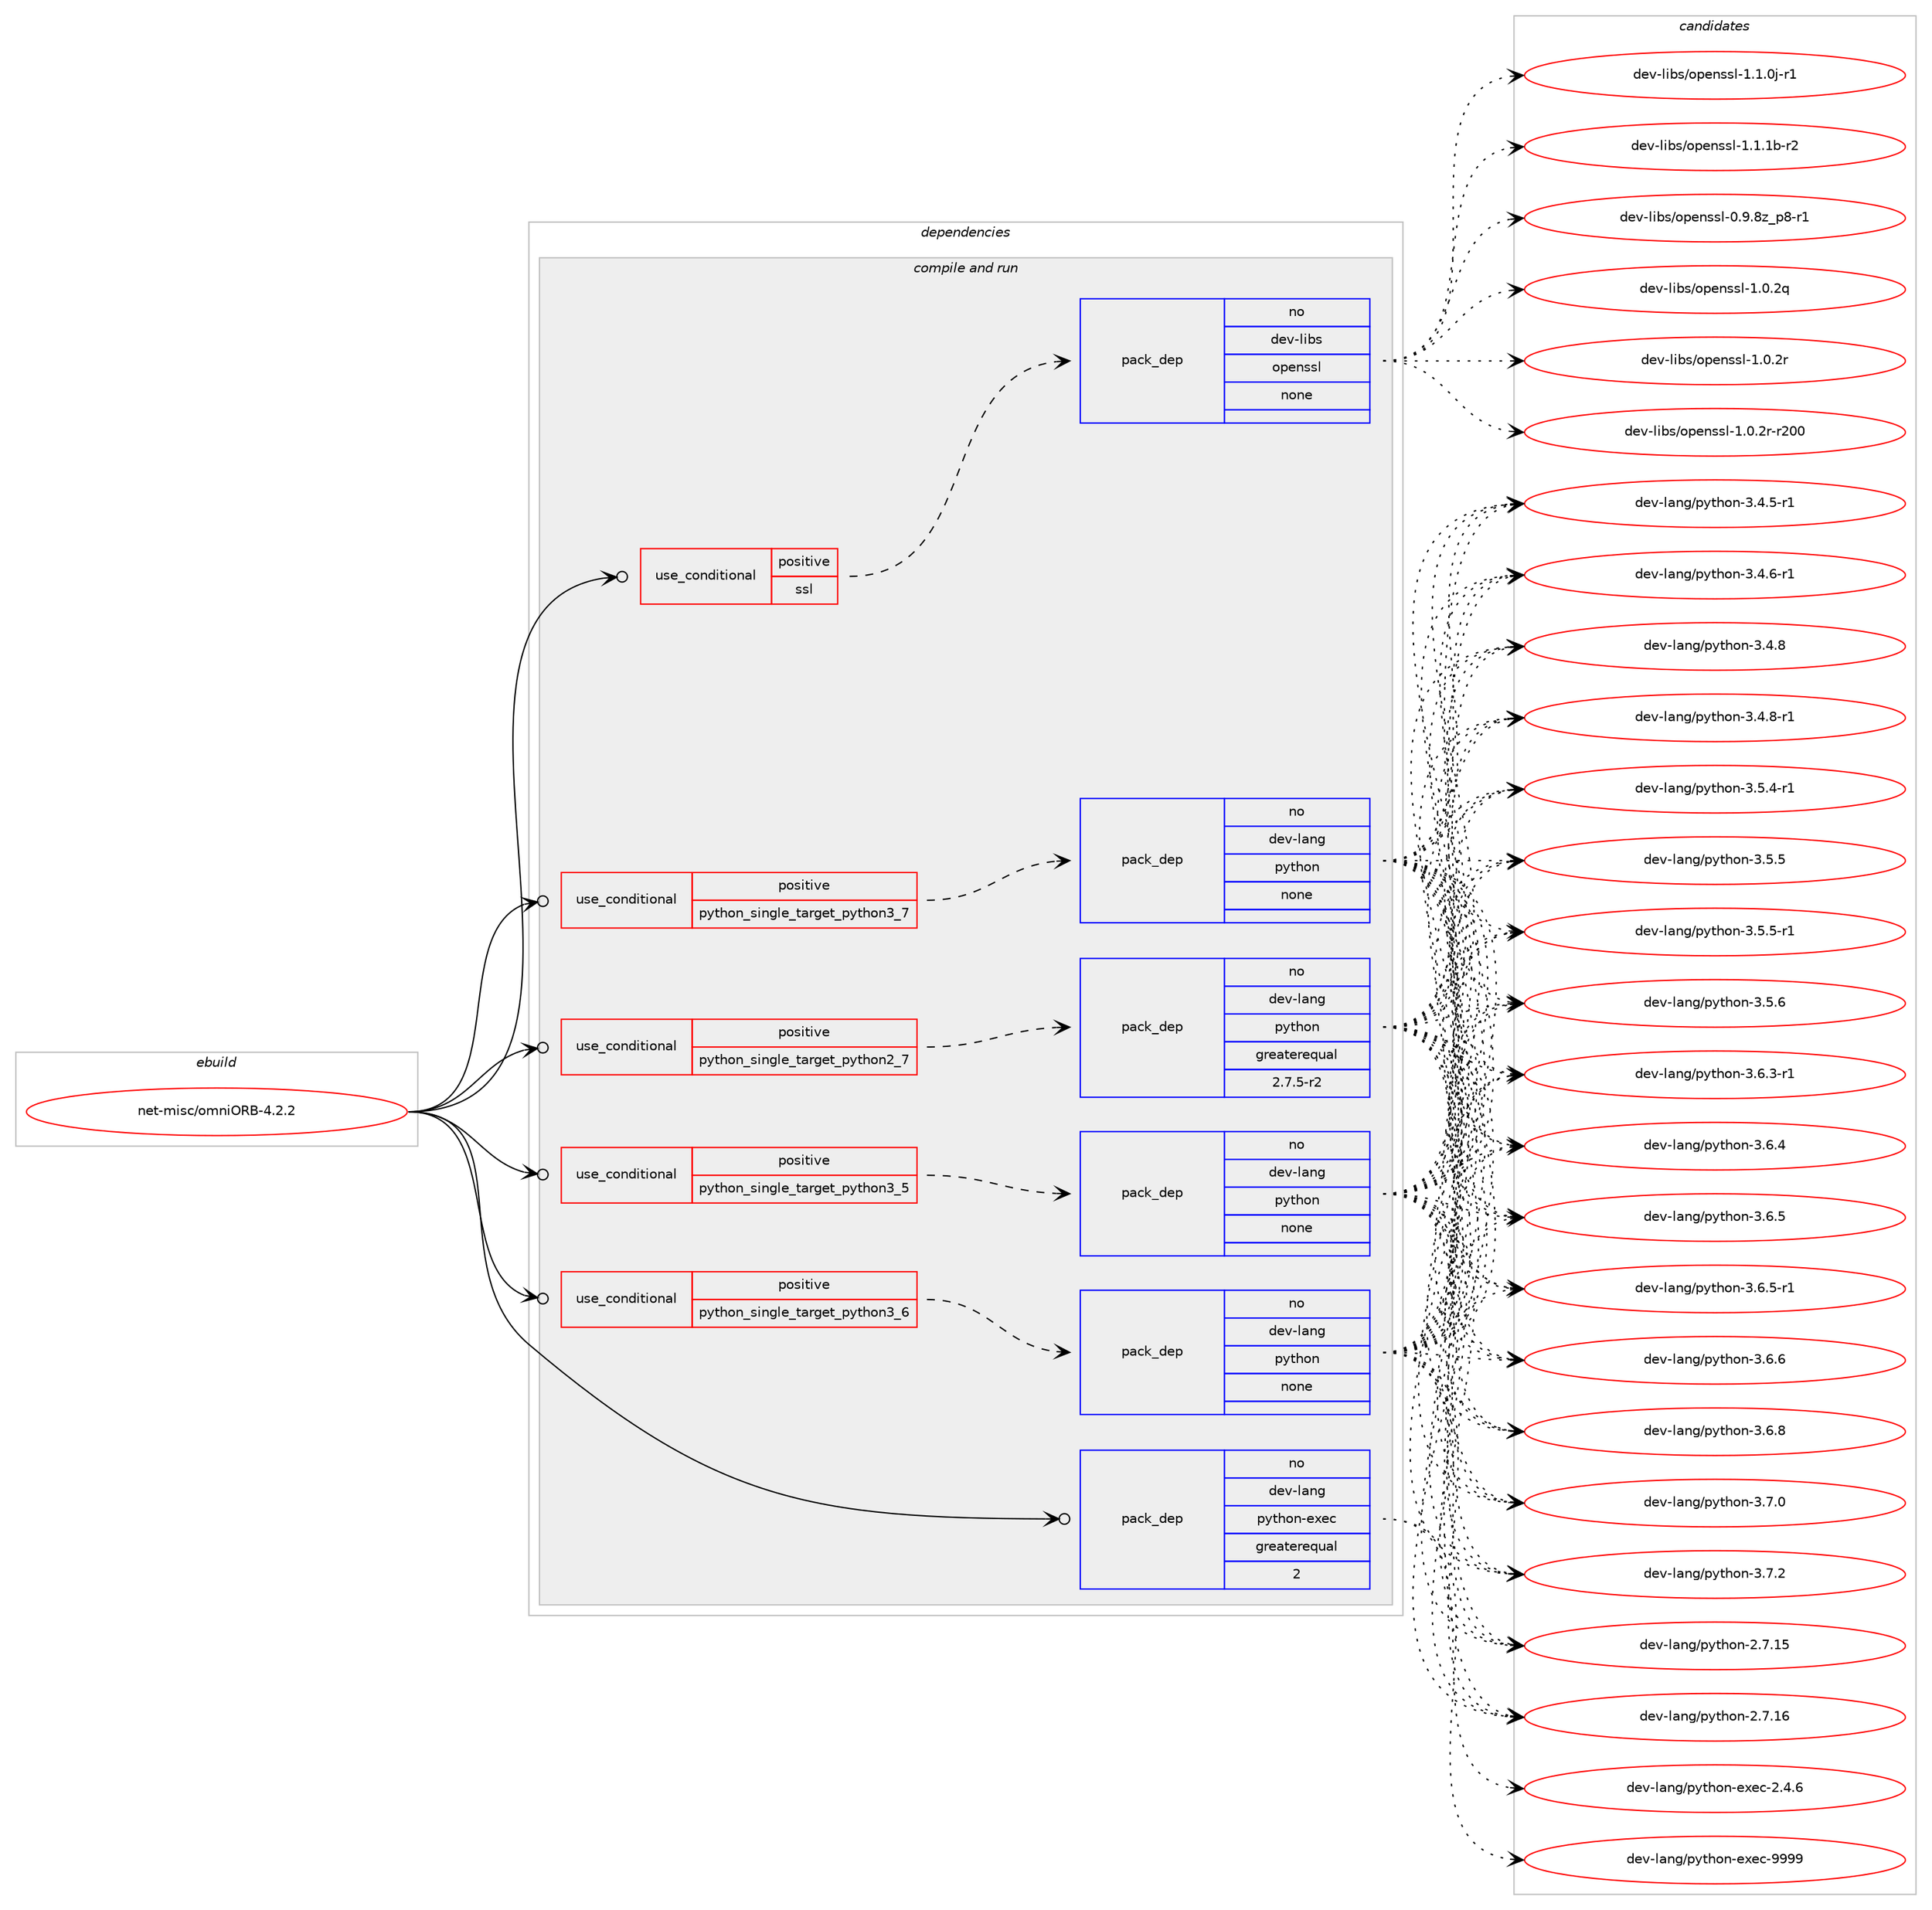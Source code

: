 digraph prolog {

# *************
# Graph options
# *************

newrank=true;
concentrate=true;
compound=true;
graph [rankdir=LR,fontname=Helvetica,fontsize=10,ranksep=1.5];#, ranksep=2.5, nodesep=0.2];
edge  [arrowhead=vee];
node  [fontname=Helvetica,fontsize=10];

# **********
# The ebuild
# **********

subgraph cluster_leftcol {
color=gray;
rank=same;
label=<<i>ebuild</i>>;
id [label="net-misc/omniORB-4.2.2", color=red, width=4, href="../net-misc/omniORB-4.2.2.svg"];
}

# ****************
# The dependencies
# ****************

subgraph cluster_midcol {
color=gray;
label=<<i>dependencies</i>>;
subgraph cluster_compile {
fillcolor="#eeeeee";
style=filled;
label=<<i>compile</i>>;
}
subgraph cluster_compileandrun {
fillcolor="#eeeeee";
style=filled;
label=<<i>compile and run</i>>;
subgraph cond448877 {
dependency1670376 [label=<<TABLE BORDER="0" CELLBORDER="1" CELLSPACING="0" CELLPADDING="4"><TR><TD ROWSPAN="3" CELLPADDING="10">use_conditional</TD></TR><TR><TD>positive</TD></TR><TR><TD>python_single_target_python2_7</TD></TR></TABLE>>, shape=none, color=red];
subgraph pack1194305 {
dependency1670377 [label=<<TABLE BORDER="0" CELLBORDER="1" CELLSPACING="0" CELLPADDING="4" WIDTH="220"><TR><TD ROWSPAN="6" CELLPADDING="30">pack_dep</TD></TR><TR><TD WIDTH="110">no</TD></TR><TR><TD>dev-lang</TD></TR><TR><TD>python</TD></TR><TR><TD>greaterequal</TD></TR><TR><TD>2.7.5-r2</TD></TR></TABLE>>, shape=none, color=blue];
}
dependency1670376:e -> dependency1670377:w [weight=20,style="dashed",arrowhead="vee"];
}
id:e -> dependency1670376:w [weight=20,style="solid",arrowhead="odotvee"];
subgraph cond448878 {
dependency1670378 [label=<<TABLE BORDER="0" CELLBORDER="1" CELLSPACING="0" CELLPADDING="4"><TR><TD ROWSPAN="3" CELLPADDING="10">use_conditional</TD></TR><TR><TD>positive</TD></TR><TR><TD>python_single_target_python3_5</TD></TR></TABLE>>, shape=none, color=red];
subgraph pack1194306 {
dependency1670379 [label=<<TABLE BORDER="0" CELLBORDER="1" CELLSPACING="0" CELLPADDING="4" WIDTH="220"><TR><TD ROWSPAN="6" CELLPADDING="30">pack_dep</TD></TR><TR><TD WIDTH="110">no</TD></TR><TR><TD>dev-lang</TD></TR><TR><TD>python</TD></TR><TR><TD>none</TD></TR><TR><TD></TD></TR></TABLE>>, shape=none, color=blue];
}
dependency1670378:e -> dependency1670379:w [weight=20,style="dashed",arrowhead="vee"];
}
id:e -> dependency1670378:w [weight=20,style="solid",arrowhead="odotvee"];
subgraph cond448879 {
dependency1670380 [label=<<TABLE BORDER="0" CELLBORDER="1" CELLSPACING="0" CELLPADDING="4"><TR><TD ROWSPAN="3" CELLPADDING="10">use_conditional</TD></TR><TR><TD>positive</TD></TR><TR><TD>python_single_target_python3_6</TD></TR></TABLE>>, shape=none, color=red];
subgraph pack1194307 {
dependency1670381 [label=<<TABLE BORDER="0" CELLBORDER="1" CELLSPACING="0" CELLPADDING="4" WIDTH="220"><TR><TD ROWSPAN="6" CELLPADDING="30">pack_dep</TD></TR><TR><TD WIDTH="110">no</TD></TR><TR><TD>dev-lang</TD></TR><TR><TD>python</TD></TR><TR><TD>none</TD></TR><TR><TD></TD></TR></TABLE>>, shape=none, color=blue];
}
dependency1670380:e -> dependency1670381:w [weight=20,style="dashed",arrowhead="vee"];
}
id:e -> dependency1670380:w [weight=20,style="solid",arrowhead="odotvee"];
subgraph cond448880 {
dependency1670382 [label=<<TABLE BORDER="0" CELLBORDER="1" CELLSPACING="0" CELLPADDING="4"><TR><TD ROWSPAN="3" CELLPADDING="10">use_conditional</TD></TR><TR><TD>positive</TD></TR><TR><TD>python_single_target_python3_7</TD></TR></TABLE>>, shape=none, color=red];
subgraph pack1194308 {
dependency1670383 [label=<<TABLE BORDER="0" CELLBORDER="1" CELLSPACING="0" CELLPADDING="4" WIDTH="220"><TR><TD ROWSPAN="6" CELLPADDING="30">pack_dep</TD></TR><TR><TD WIDTH="110">no</TD></TR><TR><TD>dev-lang</TD></TR><TR><TD>python</TD></TR><TR><TD>none</TD></TR><TR><TD></TD></TR></TABLE>>, shape=none, color=blue];
}
dependency1670382:e -> dependency1670383:w [weight=20,style="dashed",arrowhead="vee"];
}
id:e -> dependency1670382:w [weight=20,style="solid",arrowhead="odotvee"];
subgraph cond448881 {
dependency1670384 [label=<<TABLE BORDER="0" CELLBORDER="1" CELLSPACING="0" CELLPADDING="4"><TR><TD ROWSPAN="3" CELLPADDING="10">use_conditional</TD></TR><TR><TD>positive</TD></TR><TR><TD>ssl</TD></TR></TABLE>>, shape=none, color=red];
subgraph pack1194309 {
dependency1670385 [label=<<TABLE BORDER="0" CELLBORDER="1" CELLSPACING="0" CELLPADDING="4" WIDTH="220"><TR><TD ROWSPAN="6" CELLPADDING="30">pack_dep</TD></TR><TR><TD WIDTH="110">no</TD></TR><TR><TD>dev-libs</TD></TR><TR><TD>openssl</TD></TR><TR><TD>none</TD></TR><TR><TD></TD></TR></TABLE>>, shape=none, color=blue];
}
dependency1670384:e -> dependency1670385:w [weight=20,style="dashed",arrowhead="vee"];
}
id:e -> dependency1670384:w [weight=20,style="solid",arrowhead="odotvee"];
subgraph pack1194310 {
dependency1670386 [label=<<TABLE BORDER="0" CELLBORDER="1" CELLSPACING="0" CELLPADDING="4" WIDTH="220"><TR><TD ROWSPAN="6" CELLPADDING="30">pack_dep</TD></TR><TR><TD WIDTH="110">no</TD></TR><TR><TD>dev-lang</TD></TR><TR><TD>python-exec</TD></TR><TR><TD>greaterequal</TD></TR><TR><TD>2</TD></TR></TABLE>>, shape=none, color=blue];
}
id:e -> dependency1670386:w [weight=20,style="solid",arrowhead="odotvee"];
}
subgraph cluster_run {
fillcolor="#eeeeee";
style=filled;
label=<<i>run</i>>;
}
}

# **************
# The candidates
# **************

subgraph cluster_choices {
rank=same;
color=gray;
label=<<i>candidates</i>>;

subgraph choice1194305 {
color=black;
nodesep=1;
choice10010111845108971101034711212111610411111045504655464953 [label="dev-lang/python-2.7.15", color=red, width=4,href="../dev-lang/python-2.7.15.svg"];
choice10010111845108971101034711212111610411111045504655464954 [label="dev-lang/python-2.7.16", color=red, width=4,href="../dev-lang/python-2.7.16.svg"];
choice1001011184510897110103471121211161041111104551465246534511449 [label="dev-lang/python-3.4.5-r1", color=red, width=4,href="../dev-lang/python-3.4.5-r1.svg"];
choice1001011184510897110103471121211161041111104551465246544511449 [label="dev-lang/python-3.4.6-r1", color=red, width=4,href="../dev-lang/python-3.4.6-r1.svg"];
choice100101118451089711010347112121116104111110455146524656 [label="dev-lang/python-3.4.8", color=red, width=4,href="../dev-lang/python-3.4.8.svg"];
choice1001011184510897110103471121211161041111104551465246564511449 [label="dev-lang/python-3.4.8-r1", color=red, width=4,href="../dev-lang/python-3.4.8-r1.svg"];
choice1001011184510897110103471121211161041111104551465346524511449 [label="dev-lang/python-3.5.4-r1", color=red, width=4,href="../dev-lang/python-3.5.4-r1.svg"];
choice100101118451089711010347112121116104111110455146534653 [label="dev-lang/python-3.5.5", color=red, width=4,href="../dev-lang/python-3.5.5.svg"];
choice1001011184510897110103471121211161041111104551465346534511449 [label="dev-lang/python-3.5.5-r1", color=red, width=4,href="../dev-lang/python-3.5.5-r1.svg"];
choice100101118451089711010347112121116104111110455146534654 [label="dev-lang/python-3.5.6", color=red, width=4,href="../dev-lang/python-3.5.6.svg"];
choice1001011184510897110103471121211161041111104551465446514511449 [label="dev-lang/python-3.6.3-r1", color=red, width=4,href="../dev-lang/python-3.6.3-r1.svg"];
choice100101118451089711010347112121116104111110455146544652 [label="dev-lang/python-3.6.4", color=red, width=4,href="../dev-lang/python-3.6.4.svg"];
choice100101118451089711010347112121116104111110455146544653 [label="dev-lang/python-3.6.5", color=red, width=4,href="../dev-lang/python-3.6.5.svg"];
choice1001011184510897110103471121211161041111104551465446534511449 [label="dev-lang/python-3.6.5-r1", color=red, width=4,href="../dev-lang/python-3.6.5-r1.svg"];
choice100101118451089711010347112121116104111110455146544654 [label="dev-lang/python-3.6.6", color=red, width=4,href="../dev-lang/python-3.6.6.svg"];
choice100101118451089711010347112121116104111110455146544656 [label="dev-lang/python-3.6.8", color=red, width=4,href="../dev-lang/python-3.6.8.svg"];
choice100101118451089711010347112121116104111110455146554648 [label="dev-lang/python-3.7.0", color=red, width=4,href="../dev-lang/python-3.7.0.svg"];
choice100101118451089711010347112121116104111110455146554650 [label="dev-lang/python-3.7.2", color=red, width=4,href="../dev-lang/python-3.7.2.svg"];
dependency1670377:e -> choice10010111845108971101034711212111610411111045504655464953:w [style=dotted,weight="100"];
dependency1670377:e -> choice10010111845108971101034711212111610411111045504655464954:w [style=dotted,weight="100"];
dependency1670377:e -> choice1001011184510897110103471121211161041111104551465246534511449:w [style=dotted,weight="100"];
dependency1670377:e -> choice1001011184510897110103471121211161041111104551465246544511449:w [style=dotted,weight="100"];
dependency1670377:e -> choice100101118451089711010347112121116104111110455146524656:w [style=dotted,weight="100"];
dependency1670377:e -> choice1001011184510897110103471121211161041111104551465246564511449:w [style=dotted,weight="100"];
dependency1670377:e -> choice1001011184510897110103471121211161041111104551465346524511449:w [style=dotted,weight="100"];
dependency1670377:e -> choice100101118451089711010347112121116104111110455146534653:w [style=dotted,weight="100"];
dependency1670377:e -> choice1001011184510897110103471121211161041111104551465346534511449:w [style=dotted,weight="100"];
dependency1670377:e -> choice100101118451089711010347112121116104111110455146534654:w [style=dotted,weight="100"];
dependency1670377:e -> choice1001011184510897110103471121211161041111104551465446514511449:w [style=dotted,weight="100"];
dependency1670377:e -> choice100101118451089711010347112121116104111110455146544652:w [style=dotted,weight="100"];
dependency1670377:e -> choice100101118451089711010347112121116104111110455146544653:w [style=dotted,weight="100"];
dependency1670377:e -> choice1001011184510897110103471121211161041111104551465446534511449:w [style=dotted,weight="100"];
dependency1670377:e -> choice100101118451089711010347112121116104111110455146544654:w [style=dotted,weight="100"];
dependency1670377:e -> choice100101118451089711010347112121116104111110455146544656:w [style=dotted,weight="100"];
dependency1670377:e -> choice100101118451089711010347112121116104111110455146554648:w [style=dotted,weight="100"];
dependency1670377:e -> choice100101118451089711010347112121116104111110455146554650:w [style=dotted,weight="100"];
}
subgraph choice1194306 {
color=black;
nodesep=1;
choice10010111845108971101034711212111610411111045504655464953 [label="dev-lang/python-2.7.15", color=red, width=4,href="../dev-lang/python-2.7.15.svg"];
choice10010111845108971101034711212111610411111045504655464954 [label="dev-lang/python-2.7.16", color=red, width=4,href="../dev-lang/python-2.7.16.svg"];
choice1001011184510897110103471121211161041111104551465246534511449 [label="dev-lang/python-3.4.5-r1", color=red, width=4,href="../dev-lang/python-3.4.5-r1.svg"];
choice1001011184510897110103471121211161041111104551465246544511449 [label="dev-lang/python-3.4.6-r1", color=red, width=4,href="../dev-lang/python-3.4.6-r1.svg"];
choice100101118451089711010347112121116104111110455146524656 [label="dev-lang/python-3.4.8", color=red, width=4,href="../dev-lang/python-3.4.8.svg"];
choice1001011184510897110103471121211161041111104551465246564511449 [label="dev-lang/python-3.4.8-r1", color=red, width=4,href="../dev-lang/python-3.4.8-r1.svg"];
choice1001011184510897110103471121211161041111104551465346524511449 [label="dev-lang/python-3.5.4-r1", color=red, width=4,href="../dev-lang/python-3.5.4-r1.svg"];
choice100101118451089711010347112121116104111110455146534653 [label="dev-lang/python-3.5.5", color=red, width=4,href="../dev-lang/python-3.5.5.svg"];
choice1001011184510897110103471121211161041111104551465346534511449 [label="dev-lang/python-3.5.5-r1", color=red, width=4,href="../dev-lang/python-3.5.5-r1.svg"];
choice100101118451089711010347112121116104111110455146534654 [label="dev-lang/python-3.5.6", color=red, width=4,href="../dev-lang/python-3.5.6.svg"];
choice1001011184510897110103471121211161041111104551465446514511449 [label="dev-lang/python-3.6.3-r1", color=red, width=4,href="../dev-lang/python-3.6.3-r1.svg"];
choice100101118451089711010347112121116104111110455146544652 [label="dev-lang/python-3.6.4", color=red, width=4,href="../dev-lang/python-3.6.4.svg"];
choice100101118451089711010347112121116104111110455146544653 [label="dev-lang/python-3.6.5", color=red, width=4,href="../dev-lang/python-3.6.5.svg"];
choice1001011184510897110103471121211161041111104551465446534511449 [label="dev-lang/python-3.6.5-r1", color=red, width=4,href="../dev-lang/python-3.6.5-r1.svg"];
choice100101118451089711010347112121116104111110455146544654 [label="dev-lang/python-3.6.6", color=red, width=4,href="../dev-lang/python-3.6.6.svg"];
choice100101118451089711010347112121116104111110455146544656 [label="dev-lang/python-3.6.8", color=red, width=4,href="../dev-lang/python-3.6.8.svg"];
choice100101118451089711010347112121116104111110455146554648 [label="dev-lang/python-3.7.0", color=red, width=4,href="../dev-lang/python-3.7.0.svg"];
choice100101118451089711010347112121116104111110455146554650 [label="dev-lang/python-3.7.2", color=red, width=4,href="../dev-lang/python-3.7.2.svg"];
dependency1670379:e -> choice10010111845108971101034711212111610411111045504655464953:w [style=dotted,weight="100"];
dependency1670379:e -> choice10010111845108971101034711212111610411111045504655464954:w [style=dotted,weight="100"];
dependency1670379:e -> choice1001011184510897110103471121211161041111104551465246534511449:w [style=dotted,weight="100"];
dependency1670379:e -> choice1001011184510897110103471121211161041111104551465246544511449:w [style=dotted,weight="100"];
dependency1670379:e -> choice100101118451089711010347112121116104111110455146524656:w [style=dotted,weight="100"];
dependency1670379:e -> choice1001011184510897110103471121211161041111104551465246564511449:w [style=dotted,weight="100"];
dependency1670379:e -> choice1001011184510897110103471121211161041111104551465346524511449:w [style=dotted,weight="100"];
dependency1670379:e -> choice100101118451089711010347112121116104111110455146534653:w [style=dotted,weight="100"];
dependency1670379:e -> choice1001011184510897110103471121211161041111104551465346534511449:w [style=dotted,weight="100"];
dependency1670379:e -> choice100101118451089711010347112121116104111110455146534654:w [style=dotted,weight="100"];
dependency1670379:e -> choice1001011184510897110103471121211161041111104551465446514511449:w [style=dotted,weight="100"];
dependency1670379:e -> choice100101118451089711010347112121116104111110455146544652:w [style=dotted,weight="100"];
dependency1670379:e -> choice100101118451089711010347112121116104111110455146544653:w [style=dotted,weight="100"];
dependency1670379:e -> choice1001011184510897110103471121211161041111104551465446534511449:w [style=dotted,weight="100"];
dependency1670379:e -> choice100101118451089711010347112121116104111110455146544654:w [style=dotted,weight="100"];
dependency1670379:e -> choice100101118451089711010347112121116104111110455146544656:w [style=dotted,weight="100"];
dependency1670379:e -> choice100101118451089711010347112121116104111110455146554648:w [style=dotted,weight="100"];
dependency1670379:e -> choice100101118451089711010347112121116104111110455146554650:w [style=dotted,weight="100"];
}
subgraph choice1194307 {
color=black;
nodesep=1;
choice10010111845108971101034711212111610411111045504655464953 [label="dev-lang/python-2.7.15", color=red, width=4,href="../dev-lang/python-2.7.15.svg"];
choice10010111845108971101034711212111610411111045504655464954 [label="dev-lang/python-2.7.16", color=red, width=4,href="../dev-lang/python-2.7.16.svg"];
choice1001011184510897110103471121211161041111104551465246534511449 [label="dev-lang/python-3.4.5-r1", color=red, width=4,href="../dev-lang/python-3.4.5-r1.svg"];
choice1001011184510897110103471121211161041111104551465246544511449 [label="dev-lang/python-3.4.6-r1", color=red, width=4,href="../dev-lang/python-3.4.6-r1.svg"];
choice100101118451089711010347112121116104111110455146524656 [label="dev-lang/python-3.4.8", color=red, width=4,href="../dev-lang/python-3.4.8.svg"];
choice1001011184510897110103471121211161041111104551465246564511449 [label="dev-lang/python-3.4.8-r1", color=red, width=4,href="../dev-lang/python-3.4.8-r1.svg"];
choice1001011184510897110103471121211161041111104551465346524511449 [label="dev-lang/python-3.5.4-r1", color=red, width=4,href="../dev-lang/python-3.5.4-r1.svg"];
choice100101118451089711010347112121116104111110455146534653 [label="dev-lang/python-3.5.5", color=red, width=4,href="../dev-lang/python-3.5.5.svg"];
choice1001011184510897110103471121211161041111104551465346534511449 [label="dev-lang/python-3.5.5-r1", color=red, width=4,href="../dev-lang/python-3.5.5-r1.svg"];
choice100101118451089711010347112121116104111110455146534654 [label="dev-lang/python-3.5.6", color=red, width=4,href="../dev-lang/python-3.5.6.svg"];
choice1001011184510897110103471121211161041111104551465446514511449 [label="dev-lang/python-3.6.3-r1", color=red, width=4,href="../dev-lang/python-3.6.3-r1.svg"];
choice100101118451089711010347112121116104111110455146544652 [label="dev-lang/python-3.6.4", color=red, width=4,href="../dev-lang/python-3.6.4.svg"];
choice100101118451089711010347112121116104111110455146544653 [label="dev-lang/python-3.6.5", color=red, width=4,href="../dev-lang/python-3.6.5.svg"];
choice1001011184510897110103471121211161041111104551465446534511449 [label="dev-lang/python-3.6.5-r1", color=red, width=4,href="../dev-lang/python-3.6.5-r1.svg"];
choice100101118451089711010347112121116104111110455146544654 [label="dev-lang/python-3.6.6", color=red, width=4,href="../dev-lang/python-3.6.6.svg"];
choice100101118451089711010347112121116104111110455146544656 [label="dev-lang/python-3.6.8", color=red, width=4,href="../dev-lang/python-3.6.8.svg"];
choice100101118451089711010347112121116104111110455146554648 [label="dev-lang/python-3.7.0", color=red, width=4,href="../dev-lang/python-3.7.0.svg"];
choice100101118451089711010347112121116104111110455146554650 [label="dev-lang/python-3.7.2", color=red, width=4,href="../dev-lang/python-3.7.2.svg"];
dependency1670381:e -> choice10010111845108971101034711212111610411111045504655464953:w [style=dotted,weight="100"];
dependency1670381:e -> choice10010111845108971101034711212111610411111045504655464954:w [style=dotted,weight="100"];
dependency1670381:e -> choice1001011184510897110103471121211161041111104551465246534511449:w [style=dotted,weight="100"];
dependency1670381:e -> choice1001011184510897110103471121211161041111104551465246544511449:w [style=dotted,weight="100"];
dependency1670381:e -> choice100101118451089711010347112121116104111110455146524656:w [style=dotted,weight="100"];
dependency1670381:e -> choice1001011184510897110103471121211161041111104551465246564511449:w [style=dotted,weight="100"];
dependency1670381:e -> choice1001011184510897110103471121211161041111104551465346524511449:w [style=dotted,weight="100"];
dependency1670381:e -> choice100101118451089711010347112121116104111110455146534653:w [style=dotted,weight="100"];
dependency1670381:e -> choice1001011184510897110103471121211161041111104551465346534511449:w [style=dotted,weight="100"];
dependency1670381:e -> choice100101118451089711010347112121116104111110455146534654:w [style=dotted,weight="100"];
dependency1670381:e -> choice1001011184510897110103471121211161041111104551465446514511449:w [style=dotted,weight="100"];
dependency1670381:e -> choice100101118451089711010347112121116104111110455146544652:w [style=dotted,weight="100"];
dependency1670381:e -> choice100101118451089711010347112121116104111110455146544653:w [style=dotted,weight="100"];
dependency1670381:e -> choice1001011184510897110103471121211161041111104551465446534511449:w [style=dotted,weight="100"];
dependency1670381:e -> choice100101118451089711010347112121116104111110455146544654:w [style=dotted,weight="100"];
dependency1670381:e -> choice100101118451089711010347112121116104111110455146544656:w [style=dotted,weight="100"];
dependency1670381:e -> choice100101118451089711010347112121116104111110455146554648:w [style=dotted,weight="100"];
dependency1670381:e -> choice100101118451089711010347112121116104111110455146554650:w [style=dotted,weight="100"];
}
subgraph choice1194308 {
color=black;
nodesep=1;
choice10010111845108971101034711212111610411111045504655464953 [label="dev-lang/python-2.7.15", color=red, width=4,href="../dev-lang/python-2.7.15.svg"];
choice10010111845108971101034711212111610411111045504655464954 [label="dev-lang/python-2.7.16", color=red, width=4,href="../dev-lang/python-2.7.16.svg"];
choice1001011184510897110103471121211161041111104551465246534511449 [label="dev-lang/python-3.4.5-r1", color=red, width=4,href="../dev-lang/python-3.4.5-r1.svg"];
choice1001011184510897110103471121211161041111104551465246544511449 [label="dev-lang/python-3.4.6-r1", color=red, width=4,href="../dev-lang/python-3.4.6-r1.svg"];
choice100101118451089711010347112121116104111110455146524656 [label="dev-lang/python-3.4.8", color=red, width=4,href="../dev-lang/python-3.4.8.svg"];
choice1001011184510897110103471121211161041111104551465246564511449 [label="dev-lang/python-3.4.8-r1", color=red, width=4,href="../dev-lang/python-3.4.8-r1.svg"];
choice1001011184510897110103471121211161041111104551465346524511449 [label="dev-lang/python-3.5.4-r1", color=red, width=4,href="../dev-lang/python-3.5.4-r1.svg"];
choice100101118451089711010347112121116104111110455146534653 [label="dev-lang/python-3.5.5", color=red, width=4,href="../dev-lang/python-3.5.5.svg"];
choice1001011184510897110103471121211161041111104551465346534511449 [label="dev-lang/python-3.5.5-r1", color=red, width=4,href="../dev-lang/python-3.5.5-r1.svg"];
choice100101118451089711010347112121116104111110455146534654 [label="dev-lang/python-3.5.6", color=red, width=4,href="../dev-lang/python-3.5.6.svg"];
choice1001011184510897110103471121211161041111104551465446514511449 [label="dev-lang/python-3.6.3-r1", color=red, width=4,href="../dev-lang/python-3.6.3-r1.svg"];
choice100101118451089711010347112121116104111110455146544652 [label="dev-lang/python-3.6.4", color=red, width=4,href="../dev-lang/python-3.6.4.svg"];
choice100101118451089711010347112121116104111110455146544653 [label="dev-lang/python-3.6.5", color=red, width=4,href="../dev-lang/python-3.6.5.svg"];
choice1001011184510897110103471121211161041111104551465446534511449 [label="dev-lang/python-3.6.5-r1", color=red, width=4,href="../dev-lang/python-3.6.5-r1.svg"];
choice100101118451089711010347112121116104111110455146544654 [label="dev-lang/python-3.6.6", color=red, width=4,href="../dev-lang/python-3.6.6.svg"];
choice100101118451089711010347112121116104111110455146544656 [label="dev-lang/python-3.6.8", color=red, width=4,href="../dev-lang/python-3.6.8.svg"];
choice100101118451089711010347112121116104111110455146554648 [label="dev-lang/python-3.7.0", color=red, width=4,href="../dev-lang/python-3.7.0.svg"];
choice100101118451089711010347112121116104111110455146554650 [label="dev-lang/python-3.7.2", color=red, width=4,href="../dev-lang/python-3.7.2.svg"];
dependency1670383:e -> choice10010111845108971101034711212111610411111045504655464953:w [style=dotted,weight="100"];
dependency1670383:e -> choice10010111845108971101034711212111610411111045504655464954:w [style=dotted,weight="100"];
dependency1670383:e -> choice1001011184510897110103471121211161041111104551465246534511449:w [style=dotted,weight="100"];
dependency1670383:e -> choice1001011184510897110103471121211161041111104551465246544511449:w [style=dotted,weight="100"];
dependency1670383:e -> choice100101118451089711010347112121116104111110455146524656:w [style=dotted,weight="100"];
dependency1670383:e -> choice1001011184510897110103471121211161041111104551465246564511449:w [style=dotted,weight="100"];
dependency1670383:e -> choice1001011184510897110103471121211161041111104551465346524511449:w [style=dotted,weight="100"];
dependency1670383:e -> choice100101118451089711010347112121116104111110455146534653:w [style=dotted,weight="100"];
dependency1670383:e -> choice1001011184510897110103471121211161041111104551465346534511449:w [style=dotted,weight="100"];
dependency1670383:e -> choice100101118451089711010347112121116104111110455146534654:w [style=dotted,weight="100"];
dependency1670383:e -> choice1001011184510897110103471121211161041111104551465446514511449:w [style=dotted,weight="100"];
dependency1670383:e -> choice100101118451089711010347112121116104111110455146544652:w [style=dotted,weight="100"];
dependency1670383:e -> choice100101118451089711010347112121116104111110455146544653:w [style=dotted,weight="100"];
dependency1670383:e -> choice1001011184510897110103471121211161041111104551465446534511449:w [style=dotted,weight="100"];
dependency1670383:e -> choice100101118451089711010347112121116104111110455146544654:w [style=dotted,weight="100"];
dependency1670383:e -> choice100101118451089711010347112121116104111110455146544656:w [style=dotted,weight="100"];
dependency1670383:e -> choice100101118451089711010347112121116104111110455146554648:w [style=dotted,weight="100"];
dependency1670383:e -> choice100101118451089711010347112121116104111110455146554650:w [style=dotted,weight="100"];
}
subgraph choice1194309 {
color=black;
nodesep=1;
choice10010111845108105981154711111210111011511510845484657465612295112564511449 [label="dev-libs/openssl-0.9.8z_p8-r1", color=red, width=4,href="../dev-libs/openssl-0.9.8z_p8-r1.svg"];
choice100101118451081059811547111112101110115115108454946484650113 [label="dev-libs/openssl-1.0.2q", color=red, width=4,href="../dev-libs/openssl-1.0.2q.svg"];
choice100101118451081059811547111112101110115115108454946484650114 [label="dev-libs/openssl-1.0.2r", color=red, width=4,href="../dev-libs/openssl-1.0.2r.svg"];
choice10010111845108105981154711111210111011511510845494648465011445114504848 [label="dev-libs/openssl-1.0.2r-r200", color=red, width=4,href="../dev-libs/openssl-1.0.2r-r200.svg"];
choice1001011184510810598115471111121011101151151084549464946481064511449 [label="dev-libs/openssl-1.1.0j-r1", color=red, width=4,href="../dev-libs/openssl-1.1.0j-r1.svg"];
choice100101118451081059811547111112101110115115108454946494649984511450 [label="dev-libs/openssl-1.1.1b-r2", color=red, width=4,href="../dev-libs/openssl-1.1.1b-r2.svg"];
dependency1670385:e -> choice10010111845108105981154711111210111011511510845484657465612295112564511449:w [style=dotted,weight="100"];
dependency1670385:e -> choice100101118451081059811547111112101110115115108454946484650113:w [style=dotted,weight="100"];
dependency1670385:e -> choice100101118451081059811547111112101110115115108454946484650114:w [style=dotted,weight="100"];
dependency1670385:e -> choice10010111845108105981154711111210111011511510845494648465011445114504848:w [style=dotted,weight="100"];
dependency1670385:e -> choice1001011184510810598115471111121011101151151084549464946481064511449:w [style=dotted,weight="100"];
dependency1670385:e -> choice100101118451081059811547111112101110115115108454946494649984511450:w [style=dotted,weight="100"];
}
subgraph choice1194310 {
color=black;
nodesep=1;
choice1001011184510897110103471121211161041111104510112010199455046524654 [label="dev-lang/python-exec-2.4.6", color=red, width=4,href="../dev-lang/python-exec-2.4.6.svg"];
choice10010111845108971101034711212111610411111045101120101994557575757 [label="dev-lang/python-exec-9999", color=red, width=4,href="../dev-lang/python-exec-9999.svg"];
dependency1670386:e -> choice1001011184510897110103471121211161041111104510112010199455046524654:w [style=dotted,weight="100"];
dependency1670386:e -> choice10010111845108971101034711212111610411111045101120101994557575757:w [style=dotted,weight="100"];
}
}

}
